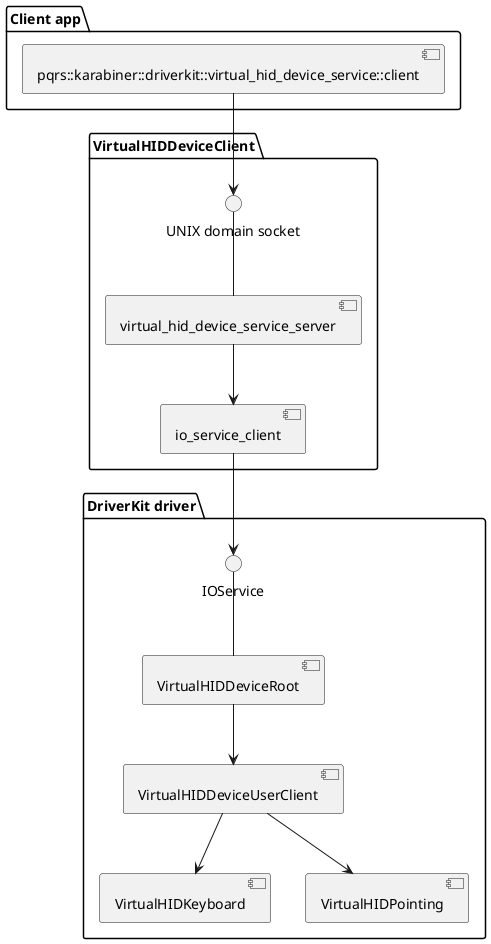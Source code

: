 @startuml components

package "DriverKit driver" {
  () IOService -- [VirtualHIDDeviceRoot]
  [VirtualHIDDeviceRoot] --> [VirtualHIDDeviceUserClient]
  [VirtualHIDDeviceUserClient] --> [VirtualHIDKeyboard]
  [VirtualHIDDeviceUserClient] --> [VirtualHIDPointing]
}

package "VirtualHIDDeviceClient" {
  () "UNIX domain socket" as serversock
  serversock -- [virtual_hid_device_service_server]
  [virtual_hid_device_service_server] --> [io_service_client]
  [io_service_client] --> () IOService
}

package "Client app" {
  [pqrs::karabiner::driverkit::virtual_hid_device_service::client] --> serversock
}

@enduml
